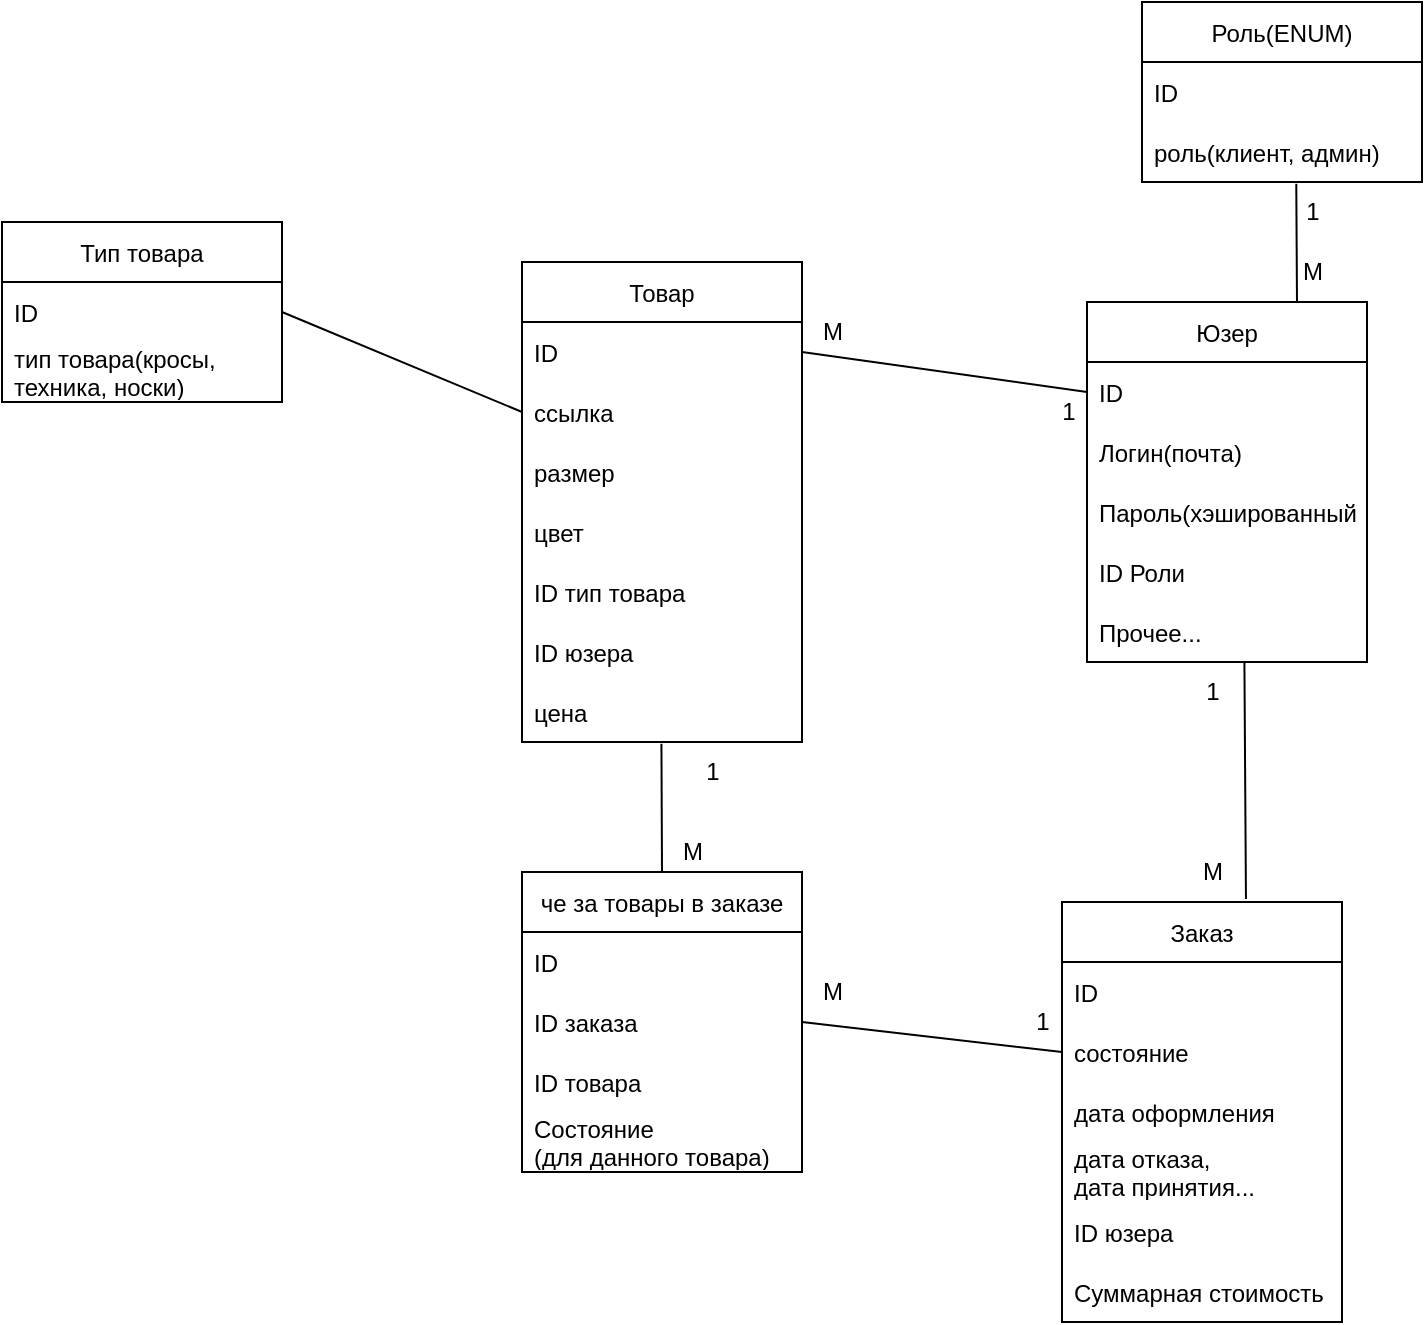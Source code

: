 <mxfile version="20.3.0" type="device"><diagram id="C5RBs43oDa-KdzZeNtuy" name="Page-1"><mxGraphModel dx="2212" dy="1890" grid="1" gridSize="10" guides="1" tooltips="1" connect="1" arrows="1" fold="1" page="1" pageScale="1" pageWidth="827" pageHeight="1169" math="0" shadow="0"><root><mxCell id="WIyWlLk6GJQsqaUBKTNV-0"/><mxCell id="WIyWlLk6GJQsqaUBKTNV-1" parent="WIyWlLk6GJQsqaUBKTNV-0"/><mxCell id="7a4jfAnd9xHW3vS9oj4Z-3" value="Товар" style="swimlane;fontStyle=0;childLayout=stackLayout;horizontal=1;startSize=30;horizontalStack=0;resizeParent=1;resizeParentMax=0;resizeLast=0;collapsible=1;marginBottom=0;" parent="WIyWlLk6GJQsqaUBKTNV-1" vertex="1"><mxGeometry x="120" y="40" width="140" height="240" as="geometry"/></mxCell><mxCell id="7a4jfAnd9xHW3vS9oj4Z-4" value="ID" style="text;strokeColor=none;fillColor=none;align=left;verticalAlign=middle;spacingLeft=4;spacingRight=4;overflow=hidden;points=[[0,0.5],[1,0.5]];portConstraint=eastwest;rotatable=0;" parent="7a4jfAnd9xHW3vS9oj4Z-3" vertex="1"><mxGeometry y="30" width="140" height="30" as="geometry"/></mxCell><mxCell id="NDiUxVpmvid_MTPbbsDr-6" value="ссылка" style="text;strokeColor=none;fillColor=none;align=left;verticalAlign=middle;spacingLeft=4;spacingRight=4;overflow=hidden;points=[[0,0.5],[1,0.5]];portConstraint=eastwest;rotatable=0;" parent="7a4jfAnd9xHW3vS9oj4Z-3" vertex="1"><mxGeometry y="60" width="140" height="30" as="geometry"/></mxCell><mxCell id="7a4jfAnd9xHW3vS9oj4Z-5" value="размер" style="text;strokeColor=none;fillColor=none;align=left;verticalAlign=middle;spacingLeft=4;spacingRight=4;overflow=hidden;points=[[0,0.5],[1,0.5]];portConstraint=eastwest;rotatable=0;" parent="7a4jfAnd9xHW3vS9oj4Z-3" vertex="1"><mxGeometry y="90" width="140" height="30" as="geometry"/></mxCell><mxCell id="NDiUxVpmvid_MTPbbsDr-8" value="цвет" style="text;strokeColor=none;fillColor=none;align=left;verticalAlign=middle;spacingLeft=4;spacingRight=4;overflow=hidden;points=[[0,0.5],[1,0.5]];portConstraint=eastwest;rotatable=0;" parent="7a4jfAnd9xHW3vS9oj4Z-3" vertex="1"><mxGeometry y="120" width="140" height="30" as="geometry"/></mxCell><mxCell id="NDiUxVpmvid_MTPbbsDr-7" value="ID тип товара" style="text;strokeColor=none;fillColor=none;align=left;verticalAlign=middle;spacingLeft=4;spacingRight=4;overflow=hidden;points=[[0,0.5],[1,0.5]];portConstraint=eastwest;rotatable=0;" parent="7a4jfAnd9xHW3vS9oj4Z-3" vertex="1"><mxGeometry y="150" width="140" height="30" as="geometry"/></mxCell><mxCell id="7a4jfAnd9xHW3vS9oj4Z-6" value="ID юзера" style="text;strokeColor=none;fillColor=none;align=left;verticalAlign=middle;spacingLeft=4;spacingRight=4;overflow=hidden;points=[[0,0.5],[1,0.5]];portConstraint=eastwest;rotatable=0;" parent="7a4jfAnd9xHW3vS9oj4Z-3" vertex="1"><mxGeometry y="180" width="140" height="30" as="geometry"/></mxCell><mxCell id="ttWsrU5Z2m8OV5C4m55z-2" value="цена" style="text;strokeColor=none;fillColor=none;align=left;verticalAlign=middle;spacingLeft=4;spacingRight=4;overflow=hidden;points=[[0,0.5],[1,0.5]];portConstraint=eastwest;rotatable=0;" vertex="1" parent="7a4jfAnd9xHW3vS9oj4Z-3"><mxGeometry y="210" width="140" height="30" as="geometry"/></mxCell><mxCell id="7a4jfAnd9xHW3vS9oj4Z-11" value="Заказ" style="swimlane;fontStyle=0;childLayout=stackLayout;horizontal=1;startSize=30;horizontalStack=0;resizeParent=1;resizeParentMax=0;resizeLast=0;collapsible=1;marginBottom=0;" parent="WIyWlLk6GJQsqaUBKTNV-1" vertex="1"><mxGeometry x="390" y="360" width="140" height="210" as="geometry"/></mxCell><mxCell id="7a4jfAnd9xHW3vS9oj4Z-12" value="ID" style="text;strokeColor=none;fillColor=none;align=left;verticalAlign=middle;spacingLeft=4;spacingRight=4;overflow=hidden;points=[[0,0.5],[1,0.5]];portConstraint=eastwest;rotatable=0;" parent="7a4jfAnd9xHW3vS9oj4Z-11" vertex="1"><mxGeometry y="30" width="140" height="30" as="geometry"/></mxCell><mxCell id="7a4jfAnd9xHW3vS9oj4Z-13" value="состояние " style="text;strokeColor=none;fillColor=none;align=left;verticalAlign=middle;spacingLeft=4;spacingRight=4;overflow=hidden;points=[[0,0.5],[1,0.5]];portConstraint=eastwest;rotatable=0;" parent="7a4jfAnd9xHW3vS9oj4Z-11" vertex="1"><mxGeometry y="60" width="140" height="30" as="geometry"/></mxCell><mxCell id="7a4jfAnd9xHW3vS9oj4Z-44" value="дата оформления" style="text;strokeColor=none;fillColor=none;align=left;verticalAlign=middle;spacingLeft=4;spacingRight=4;overflow=hidden;points=[[0,0.5],[1,0.5]];portConstraint=eastwest;rotatable=0;" parent="7a4jfAnd9xHW3vS9oj4Z-11" vertex="1"><mxGeometry y="90" width="140" height="30" as="geometry"/></mxCell><mxCell id="7a4jfAnd9xHW3vS9oj4Z-14" value="дата отказа, &#10;дата принятия..." style="text;strokeColor=none;fillColor=none;align=left;verticalAlign=middle;spacingLeft=4;spacingRight=4;overflow=hidden;points=[[0,0.5],[1,0.5]];portConstraint=eastwest;rotatable=0;" parent="7a4jfAnd9xHW3vS9oj4Z-11" vertex="1"><mxGeometry y="120" width="140" height="30" as="geometry"/></mxCell><mxCell id="7a4jfAnd9xHW3vS9oj4Z-22" value="ID юзера" style="text;strokeColor=none;fillColor=none;align=left;verticalAlign=middle;spacingLeft=4;spacingRight=4;overflow=hidden;points=[[0,0.5],[1,0.5]];portConstraint=eastwest;rotatable=0;" parent="7a4jfAnd9xHW3vS9oj4Z-11" vertex="1"><mxGeometry y="150" width="140" height="30" as="geometry"/></mxCell><mxCell id="ttWsrU5Z2m8OV5C4m55z-1" value="Суммарная стоимость" style="text;strokeColor=none;fillColor=none;align=left;verticalAlign=middle;spacingLeft=4;spacingRight=4;overflow=hidden;points=[[0,0.5],[1,0.5]];portConstraint=eastwest;rotatable=0;" vertex="1" parent="7a4jfAnd9xHW3vS9oj4Z-11"><mxGeometry y="180" width="140" height="30" as="geometry"/></mxCell><mxCell id="7a4jfAnd9xHW3vS9oj4Z-16" value="че за товары в заказе" style="swimlane;fontStyle=0;childLayout=stackLayout;horizontal=1;startSize=30;horizontalStack=0;resizeParent=1;resizeParentMax=0;resizeLast=0;collapsible=1;marginBottom=0;" parent="WIyWlLk6GJQsqaUBKTNV-1" vertex="1"><mxGeometry x="120" y="345" width="140" height="150" as="geometry"/></mxCell><mxCell id="7a4jfAnd9xHW3vS9oj4Z-17" value="ID" style="text;strokeColor=none;fillColor=none;align=left;verticalAlign=middle;spacingLeft=4;spacingRight=4;overflow=hidden;points=[[0,0.5],[1,0.5]];portConstraint=eastwest;rotatable=0;" parent="7a4jfAnd9xHW3vS9oj4Z-16" vertex="1"><mxGeometry y="30" width="140" height="30" as="geometry"/></mxCell><mxCell id="7a4jfAnd9xHW3vS9oj4Z-18" value="ID заказа" style="text;strokeColor=none;fillColor=none;align=left;verticalAlign=middle;spacingLeft=4;spacingRight=4;overflow=hidden;points=[[0,0.5],[1,0.5]];portConstraint=eastwest;rotatable=0;" parent="7a4jfAnd9xHW3vS9oj4Z-16" vertex="1"><mxGeometry y="60" width="140" height="30" as="geometry"/></mxCell><mxCell id="NDiUxVpmvid_MTPbbsDr-22" value="ID товара" style="text;strokeColor=none;fillColor=none;align=left;verticalAlign=middle;spacingLeft=4;spacingRight=4;overflow=hidden;points=[[0,0.5],[1,0.5]];portConstraint=eastwest;rotatable=0;" parent="7a4jfAnd9xHW3vS9oj4Z-16" vertex="1"><mxGeometry y="90" width="140" height="30" as="geometry"/></mxCell><mxCell id="7a4jfAnd9xHW3vS9oj4Z-19" value="Состояние&#10;(для данного товара)" style="text;strokeColor=none;fillColor=none;align=left;verticalAlign=middle;spacingLeft=4;spacingRight=4;overflow=hidden;points=[[0,0.5],[1,0.5]];portConstraint=eastwest;rotatable=0;" parent="7a4jfAnd9xHW3vS9oj4Z-16" vertex="1"><mxGeometry y="120" width="140" height="30" as="geometry"/></mxCell><mxCell id="7a4jfAnd9xHW3vS9oj4Z-20" value="" style="endArrow=none;html=1;rounded=0;exitX=0.5;exitY=0;exitDx=0;exitDy=0;entryX=0.498;entryY=1.03;entryDx=0;entryDy=0;entryPerimeter=0;" parent="WIyWlLk6GJQsqaUBKTNV-1" source="7a4jfAnd9xHW3vS9oj4Z-16" target="ttWsrU5Z2m8OV5C4m55z-2" edge="1"><mxGeometry width="50" height="50" relative="1" as="geometry"><mxPoint x="190" y="230" as="sourcePoint"/><mxPoint x="190" y="280" as="targetPoint"/></mxGeometry></mxCell><mxCell id="7a4jfAnd9xHW3vS9oj4Z-21" value="" style="endArrow=none;html=1;rounded=0;exitX=1;exitY=0.5;exitDx=0;exitDy=0;entryX=0;entryY=0.5;entryDx=0;entryDy=0;" parent="WIyWlLk6GJQsqaUBKTNV-1" source="7a4jfAnd9xHW3vS9oj4Z-18" target="7a4jfAnd9xHW3vS9oj4Z-13" edge="1"><mxGeometry width="50" height="50" relative="1" as="geometry"><mxPoint x="540" y="260" as="sourcePoint"/><mxPoint x="590" y="210" as="targetPoint"/></mxGeometry></mxCell><mxCell id="7a4jfAnd9xHW3vS9oj4Z-23" value="Юзер" style="swimlane;fontStyle=0;childLayout=stackLayout;horizontal=1;startSize=30;horizontalStack=0;resizeParent=1;resizeParentMax=0;resizeLast=0;collapsible=1;marginBottom=0;" parent="WIyWlLk6GJQsqaUBKTNV-1" vertex="1"><mxGeometry x="402.5" y="60" width="140" height="180" as="geometry"/></mxCell><mxCell id="7a4jfAnd9xHW3vS9oj4Z-24" value="ID " style="text;strokeColor=none;fillColor=none;align=left;verticalAlign=middle;spacingLeft=4;spacingRight=4;overflow=hidden;points=[[0,0.5],[1,0.5]];portConstraint=eastwest;rotatable=0;" parent="7a4jfAnd9xHW3vS9oj4Z-23" vertex="1"><mxGeometry y="30" width="140" height="30" as="geometry"/></mxCell><mxCell id="7a4jfAnd9xHW3vS9oj4Z-25" value="Логин(почта)" style="text;strokeColor=none;fillColor=none;align=left;verticalAlign=middle;spacingLeft=4;spacingRight=4;overflow=hidden;points=[[0,0.5],[1,0.5]];portConstraint=eastwest;rotatable=0;" parent="7a4jfAnd9xHW3vS9oj4Z-23" vertex="1"><mxGeometry y="60" width="140" height="30" as="geometry"/></mxCell><mxCell id="7a4jfAnd9xHW3vS9oj4Z-26" value="Пароль(хэшированный)" style="text;strokeColor=none;fillColor=none;align=left;verticalAlign=middle;spacingLeft=4;spacingRight=4;overflow=hidden;points=[[0,0.5],[1,0.5]];portConstraint=eastwest;rotatable=0;" parent="7a4jfAnd9xHW3vS9oj4Z-23" vertex="1"><mxGeometry y="90" width="140" height="30" as="geometry"/></mxCell><mxCell id="7a4jfAnd9xHW3vS9oj4Z-45" value="ID Роли" style="text;strokeColor=none;fillColor=none;align=left;verticalAlign=middle;spacingLeft=4;spacingRight=4;overflow=hidden;points=[[0,0.5],[1,0.5]];portConstraint=eastwest;rotatable=0;" parent="7a4jfAnd9xHW3vS9oj4Z-23" vertex="1"><mxGeometry y="120" width="140" height="30" as="geometry"/></mxCell><mxCell id="NDiUxVpmvid_MTPbbsDr-5" value="Прочее..." style="text;strokeColor=none;fillColor=none;align=left;verticalAlign=middle;spacingLeft=4;spacingRight=4;overflow=hidden;points=[[0,0.5],[1,0.5]];portConstraint=eastwest;rotatable=0;" parent="7a4jfAnd9xHW3vS9oj4Z-23" vertex="1"><mxGeometry y="150" width="140" height="30" as="geometry"/></mxCell><mxCell id="7a4jfAnd9xHW3vS9oj4Z-27" value="М" style="text;html=1;align=center;verticalAlign=middle;resizable=0;points=[];autosize=1;strokeColor=none;fillColor=none;" parent="WIyWlLk6GJQsqaUBKTNV-1" vertex="1"><mxGeometry x="190" y="320" width="30" height="30" as="geometry"/></mxCell><mxCell id="7a4jfAnd9xHW3vS9oj4Z-31" value="1" style="text;html=1;align=center;verticalAlign=middle;resizable=0;points=[];autosize=1;strokeColor=none;fillColor=none;" parent="WIyWlLk6GJQsqaUBKTNV-1" vertex="1"><mxGeometry x="365" y="405" width="30" height="30" as="geometry"/></mxCell><mxCell id="7a4jfAnd9xHW3vS9oj4Z-33" value="М" style="text;html=1;align=center;verticalAlign=middle;resizable=0;points=[];autosize=1;strokeColor=none;fillColor=none;" parent="WIyWlLk6GJQsqaUBKTNV-1" vertex="1"><mxGeometry x="260" y="390" width="30" height="30" as="geometry"/></mxCell><mxCell id="7a4jfAnd9xHW3vS9oj4Z-34" value="1" style="text;html=1;align=center;verticalAlign=middle;resizable=0;points=[];autosize=1;strokeColor=none;fillColor=none;" parent="WIyWlLk6GJQsqaUBKTNV-1" vertex="1"><mxGeometry x="200" y="280" width="30" height="30" as="geometry"/></mxCell><mxCell id="7a4jfAnd9xHW3vS9oj4Z-35" value="" style="endArrow=none;html=1;rounded=0;exitX=1;exitY=0.5;exitDx=0;exitDy=0;entryX=0;entryY=0.5;entryDx=0;entryDy=0;" parent="WIyWlLk6GJQsqaUBKTNV-1" source="7a4jfAnd9xHW3vS9oj4Z-4" target="7a4jfAnd9xHW3vS9oj4Z-24" edge="1"><mxGeometry width="50" height="50" relative="1" as="geometry"><mxPoint x="540" y="260" as="sourcePoint"/><mxPoint x="390" y="85" as="targetPoint"/></mxGeometry></mxCell><mxCell id="7a4jfAnd9xHW3vS9oj4Z-36" value="M" style="text;html=1;align=center;verticalAlign=middle;resizable=0;points=[];autosize=1;strokeColor=none;fillColor=none;" parent="WIyWlLk6GJQsqaUBKTNV-1" vertex="1"><mxGeometry x="260" y="60" width="30" height="30" as="geometry"/></mxCell><mxCell id="7a4jfAnd9xHW3vS9oj4Z-41" value="" style="endArrow=none;html=1;rounded=0;exitX=0.657;exitY=-0.007;exitDx=0;exitDy=0;exitPerimeter=0;entryX=1.04;entryY=-0.007;entryDx=0;entryDy=0;entryPerimeter=0;" parent="WIyWlLk6GJQsqaUBKTNV-1" source="7a4jfAnd9xHW3vS9oj4Z-11" target="7a4jfAnd9xHW3vS9oj4Z-43" edge="1"><mxGeometry width="50" height="50" relative="1" as="geometry"><mxPoint x="540" y="260" as="sourcePoint"/><mxPoint x="480" y="240" as="targetPoint"/></mxGeometry></mxCell><mxCell id="7a4jfAnd9xHW3vS9oj4Z-42" value="М" style="text;html=1;align=center;verticalAlign=middle;resizable=0;points=[];autosize=1;strokeColor=none;fillColor=none;" parent="WIyWlLk6GJQsqaUBKTNV-1" vertex="1"><mxGeometry x="450" y="330" width="30" height="30" as="geometry"/></mxCell><mxCell id="7a4jfAnd9xHW3vS9oj4Z-43" value="1" style="text;html=1;align=center;verticalAlign=middle;resizable=0;points=[];autosize=1;strokeColor=none;fillColor=none;" parent="WIyWlLk6GJQsqaUBKTNV-1" vertex="1"><mxGeometry x="450" y="240" width="30" height="30" as="geometry"/></mxCell><mxCell id="NDiUxVpmvid_MTPbbsDr-9" value="Роль(ENUM)" style="swimlane;fontStyle=0;childLayout=stackLayout;horizontal=1;startSize=30;horizontalStack=0;resizeParent=1;resizeParentMax=0;resizeLast=0;collapsible=1;marginBottom=0;" parent="WIyWlLk6GJQsqaUBKTNV-1" vertex="1"><mxGeometry x="430" y="-90" width="140" height="90" as="geometry"/></mxCell><mxCell id="NDiUxVpmvid_MTPbbsDr-10" value="ID " style="text;strokeColor=none;fillColor=none;align=left;verticalAlign=middle;spacingLeft=4;spacingRight=4;overflow=hidden;points=[[0,0.5],[1,0.5]];portConstraint=eastwest;rotatable=0;" parent="NDiUxVpmvid_MTPbbsDr-9" vertex="1"><mxGeometry y="30" width="140" height="30" as="geometry"/></mxCell><mxCell id="NDiUxVpmvid_MTPbbsDr-11" value="роль(клиент, админ)" style="text;strokeColor=none;fillColor=none;align=left;verticalAlign=middle;spacingLeft=4;spacingRight=4;overflow=hidden;points=[[0,0.5],[1,0.5]];portConstraint=eastwest;rotatable=0;" parent="NDiUxVpmvid_MTPbbsDr-9" vertex="1"><mxGeometry y="60" width="140" height="30" as="geometry"/></mxCell><mxCell id="NDiUxVpmvid_MTPbbsDr-15" value="" style="endArrow=none;html=1;rounded=0;exitX=0.75;exitY=0;exitDx=0;exitDy=0;entryX=0.551;entryY=1.03;entryDx=0;entryDy=0;entryPerimeter=0;" parent="WIyWlLk6GJQsqaUBKTNV-1" source="7a4jfAnd9xHW3vS9oj4Z-23" target="NDiUxVpmvid_MTPbbsDr-11" edge="1"><mxGeometry width="50" height="50" relative="1" as="geometry"><mxPoint x="720" y="280" as="sourcePoint"/><mxPoint x="770" y="230" as="targetPoint"/></mxGeometry></mxCell><mxCell id="NDiUxVpmvid_MTPbbsDr-16" value="М" style="text;html=1;align=center;verticalAlign=middle;resizable=0;points=[];autosize=1;strokeColor=none;fillColor=none;" parent="WIyWlLk6GJQsqaUBKTNV-1" vertex="1"><mxGeometry x="500" y="30" width="30" height="30" as="geometry"/></mxCell><mxCell id="NDiUxVpmvid_MTPbbsDr-17" value="1" style="text;html=1;align=center;verticalAlign=middle;resizable=0;points=[];autosize=1;strokeColor=none;fillColor=none;" parent="WIyWlLk6GJQsqaUBKTNV-1" vertex="1"><mxGeometry x="500" width="30" height="30" as="geometry"/></mxCell><mxCell id="NDiUxVpmvid_MTPbbsDr-18" value="Тип товара" style="swimlane;fontStyle=0;childLayout=stackLayout;horizontal=1;startSize=30;horizontalStack=0;resizeParent=1;resizeParentMax=0;resizeLast=0;collapsible=1;marginBottom=0;" parent="WIyWlLk6GJQsqaUBKTNV-1" vertex="1"><mxGeometry x="-140" y="20" width="140" height="90" as="geometry"/></mxCell><mxCell id="NDiUxVpmvid_MTPbbsDr-19" value="ID " style="text;strokeColor=none;fillColor=none;align=left;verticalAlign=middle;spacingLeft=4;spacingRight=4;overflow=hidden;points=[[0,0.5],[1,0.5]];portConstraint=eastwest;rotatable=0;" parent="NDiUxVpmvid_MTPbbsDr-18" vertex="1"><mxGeometry y="30" width="140" height="30" as="geometry"/></mxCell><mxCell id="NDiUxVpmvid_MTPbbsDr-20" value="тип товара(кросы,&#10;техника, носки)" style="text;strokeColor=none;fillColor=none;align=left;verticalAlign=middle;spacingLeft=4;spacingRight=4;overflow=hidden;points=[[0,0.5],[1,0.5]];portConstraint=eastwest;rotatable=0;" parent="NDiUxVpmvid_MTPbbsDr-18" vertex="1"><mxGeometry y="60" width="140" height="30" as="geometry"/></mxCell><mxCell id="NDiUxVpmvid_MTPbbsDr-21" value="" style="endArrow=none;html=1;rounded=0;exitX=0;exitY=0.5;exitDx=0;exitDy=0;entryX=1;entryY=0.5;entryDx=0;entryDy=0;" parent="WIyWlLk6GJQsqaUBKTNV-1" source="NDiUxVpmvid_MTPbbsDr-6" target="NDiUxVpmvid_MTPbbsDr-19" edge="1"><mxGeometry width="50" height="50" relative="1" as="geometry"><mxPoint x="330" y="180" as="sourcePoint"/><mxPoint x="380" y="130" as="targetPoint"/></mxGeometry></mxCell><mxCell id="ttWsrU5Z2m8OV5C4m55z-0" value="1" style="text;html=1;align=center;verticalAlign=middle;resizable=0;points=[];autosize=1;strokeColor=none;fillColor=none;" vertex="1" parent="WIyWlLk6GJQsqaUBKTNV-1"><mxGeometry x="377.5" y="100" width="30" height="30" as="geometry"/></mxCell></root></mxGraphModel></diagram></mxfile>